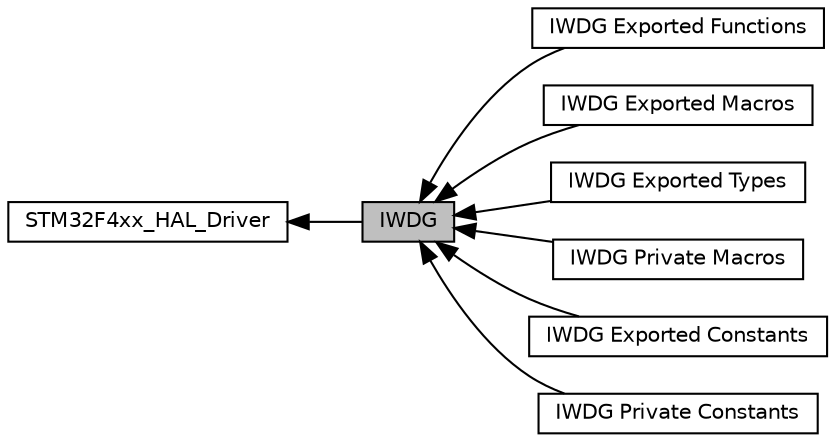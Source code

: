 digraph "IWDG"
{
  edge [fontname="Helvetica",fontsize="10",labelfontname="Helvetica",labelfontsize="10"];
  node [fontname="Helvetica",fontsize="10",shape=box];
  rankdir=LR;
  Node6 [label="IWDG Exported Functions",height=0.2,width=0.4,color="black", fillcolor="white", style="filled",URL="$group___i_w_d_g___exported___functions.html",tooltip=" "];
  Node5 [label="IWDG Exported Macros",height=0.2,width=0.4,color="black", fillcolor="white", style="filled",URL="$group___i_w_d_g___exported___macros.html",tooltip=" "];
  Node3 [label="IWDG Exported Types",height=0.2,width=0.4,color="black", fillcolor="white", style="filled",URL="$group___i_w_d_g___exported___types.html",tooltip=" "];
  Node8 [label="IWDG Private Macros",height=0.2,width=0.4,color="black", fillcolor="white", style="filled",URL="$group___i_w_d_g___private___macros.html",tooltip=" "];
  Node1 [label="IWDG",height=0.2,width=0.4,color="black", fillcolor="grey75", style="filled", fontcolor="black",tooltip=" "];
  Node2 [label="STM32F4xx_HAL_Driver",height=0.2,width=0.4,color="black", fillcolor="white", style="filled",URL="$group___s_t_m32_f4xx___h_a_l___driver.html",tooltip=" "];
  Node4 [label="IWDG Exported Constants",height=0.2,width=0.4,color="black", fillcolor="white", style="filled",URL="$group___i_w_d_g___exported___constants.html",tooltip=" "];
  Node7 [label="IWDG Private Constants",height=0.2,width=0.4,color="black", fillcolor="white", style="filled",URL="$group___i_w_d_g___private___constants.html",tooltip=" "];
  Node2->Node1 [shape=plaintext, dir="back", style="solid"];
  Node1->Node3 [shape=plaintext, dir="back", style="solid"];
  Node1->Node4 [shape=plaintext, dir="back", style="solid"];
  Node1->Node5 [shape=plaintext, dir="back", style="solid"];
  Node1->Node6 [shape=plaintext, dir="back", style="solid"];
  Node1->Node7 [shape=plaintext, dir="back", style="solid"];
  Node1->Node8 [shape=plaintext, dir="back", style="solid"];
}
